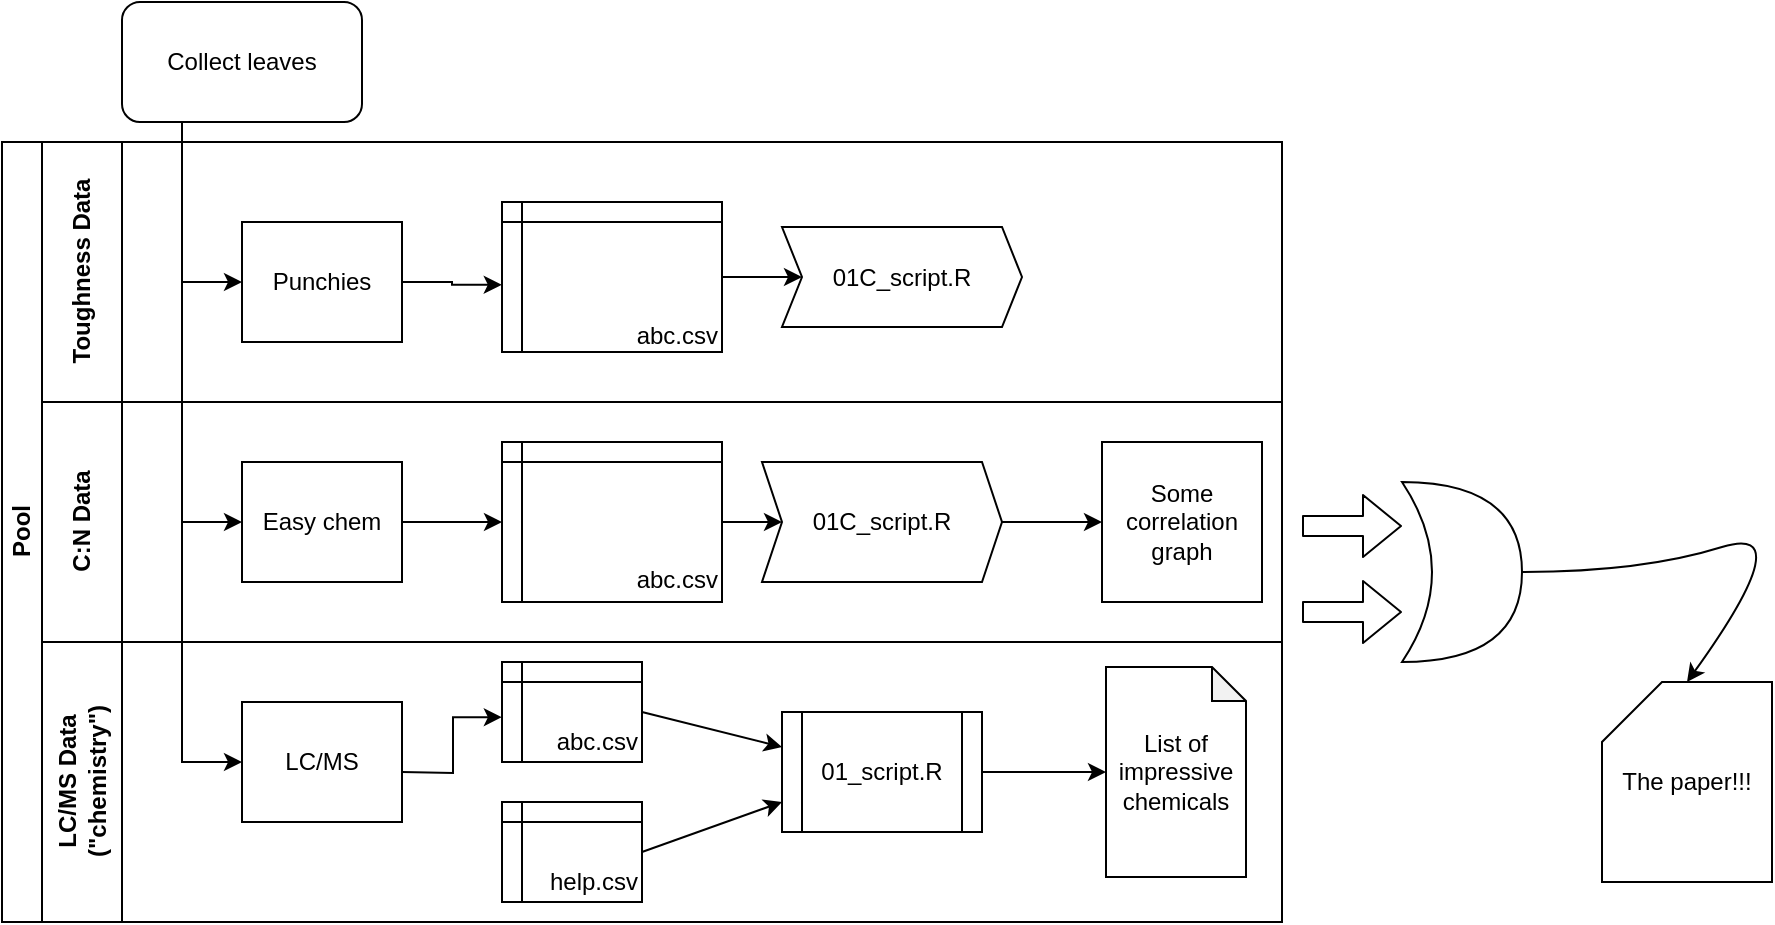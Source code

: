 <mxfile version="14.4.3" type="device"><diagram id="prtHgNgQTEPvFCAcTncT" name="Page-1"><mxGraphModel dx="886" dy="589" grid="1" gridSize="10" guides="1" tooltips="1" connect="1" arrows="1" fold="1" page="1" pageScale="1" pageWidth="1169" pageHeight="827" math="0" shadow="0"><root><mxCell id="0"/><mxCell id="1" parent="0"/><mxCell id="dNxyNK7c78bLwvsdeMH5-19" value="Pool" style="swimlane;html=1;childLayout=stackLayout;resizeParent=1;resizeParentMax=0;horizontal=0;startSize=20;horizontalStack=0;" parent="1" vertex="1"><mxGeometry x="30" y="90" width="640" height="390" as="geometry"/></mxCell><mxCell id="dNxyNK7c78bLwvsdeMH5-20" value="Toughness Data" style="swimlane;html=1;startSize=40;horizontal=0;" parent="dNxyNK7c78bLwvsdeMH5-19" vertex="1"><mxGeometry x="20" width="620" height="130" as="geometry"/></mxCell><mxCell id="d4QnHFHXTrJyxPKm3o1J-13" value="&lt;br&gt;&lt;br&gt;&lt;br&gt;&lt;br&gt;abc.csv" style="shape=internalStorage;whiteSpace=wrap;html=1;backgroundOutline=1;align=right;dx=10;dy=10;" parent="dNxyNK7c78bLwvsdeMH5-20" vertex="1"><mxGeometry x="230" y="30" width="110" height="75" as="geometry"/></mxCell><mxCell id="d4QnHFHXTrJyxPKm3o1J-27" value="01C_script.R" style="shape=step;perimeter=stepPerimeter;whiteSpace=wrap;html=1;fixedSize=1;size=10;" parent="dNxyNK7c78bLwvsdeMH5-20" vertex="1"><mxGeometry x="370" y="42.5" width="120" height="50" as="geometry"/></mxCell><mxCell id="d4QnHFHXTrJyxPKm3o1J-28" value="" style="endArrow=classic;html=1;entryX=0;entryY=0.5;entryDx=0;entryDy=0;exitX=1;exitY=0.5;exitDx=0;exitDy=0;" parent="dNxyNK7c78bLwvsdeMH5-20" source="d4QnHFHXTrJyxPKm3o1J-13" target="d4QnHFHXTrJyxPKm3o1J-27" edge="1"><mxGeometry width="50" height="50" relative="1" as="geometry"><mxPoint x="250" y="190" as="sourcePoint"/><mxPoint x="300" y="140" as="targetPoint"/></mxGeometry></mxCell><mxCell id="dNxyNK7c78bLwvsdeMH5-21" value="C:N Data" style="swimlane;html=1;startSize=40;horizontal=0;" parent="dNxyNK7c78bLwvsdeMH5-19" vertex="1"><mxGeometry x="20" y="130" width="620" height="120" as="geometry"><mxRectangle x="20" y="120" width="430" height="20" as="alternateBounds"/></mxGeometry></mxCell><mxCell id="d4QnHFHXTrJyxPKm3o1J-9" value="Easy chem" style="rounded=0;whiteSpace=wrap;html=1;fontFamily=Helvetica;fontSize=12;fontColor=#000000;align=center;" parent="dNxyNK7c78bLwvsdeMH5-21" vertex="1"><mxGeometry x="100" y="30" width="80" height="60" as="geometry"/></mxCell><mxCell id="d4QnHFHXTrJyxPKm3o1J-16" value="&lt;br&gt;&lt;br&gt;&lt;br&gt;&lt;br&gt;abc.csv" style="shape=internalStorage;whiteSpace=wrap;html=1;backgroundOutline=1;align=right;dx=10;dy=10;" parent="dNxyNK7c78bLwvsdeMH5-21" vertex="1"><mxGeometry x="230" y="20" width="110" height="80" as="geometry"/></mxCell><mxCell id="d4QnHFHXTrJyxPKm3o1J-17" value="" style="edgeStyle=orthogonalEdgeStyle;rounded=0;orthogonalLoop=1;jettySize=auto;html=1;endArrow=classic;endFill=1;exitX=1;exitY=0.5;exitDx=0;exitDy=0;" parent="dNxyNK7c78bLwvsdeMH5-21" source="d4QnHFHXTrJyxPKm3o1J-9" edge="1"><mxGeometry relative="1" as="geometry"><mxPoint x="180" y="65" as="sourcePoint"/><mxPoint x="230" y="60" as="targetPoint"/></mxGeometry></mxCell><mxCell id="d4QnHFHXTrJyxPKm3o1J-29" value="01C_script.R" style="shape=step;perimeter=stepPerimeter;whiteSpace=wrap;html=1;fixedSize=1;size=10;" parent="dNxyNK7c78bLwvsdeMH5-21" vertex="1"><mxGeometry x="360" y="30" width="120" height="60" as="geometry"/></mxCell><mxCell id="d4QnHFHXTrJyxPKm3o1J-30" value="" style="endArrow=classic;html=1;entryX=0;entryY=0.5;entryDx=0;entryDy=0;exitX=1;exitY=0.5;exitDx=0;exitDy=0;" parent="dNxyNK7c78bLwvsdeMH5-21" source="d4QnHFHXTrJyxPKm3o1J-16" target="d4QnHFHXTrJyxPKm3o1J-29" edge="1"><mxGeometry width="50" height="50" relative="1" as="geometry"><mxPoint x="340" y="60" as="sourcePoint"/><mxPoint x="160" y="20" as="targetPoint"/></mxGeometry></mxCell><mxCell id="d4QnHFHXTrJyxPKm3o1J-35" value="Some correlation&lt;br&gt;graph" style="whiteSpace=wrap;html=1;aspect=fixed;" parent="dNxyNK7c78bLwvsdeMH5-21" vertex="1"><mxGeometry x="530" y="20" width="80" height="80" as="geometry"/></mxCell><mxCell id="d4QnHFHXTrJyxPKm3o1J-36" value="" style="endArrow=classic;html=1;entryX=0;entryY=0.5;entryDx=0;entryDy=0;exitX=1;exitY=0.5;exitDx=0;exitDy=0;" parent="dNxyNK7c78bLwvsdeMH5-21" source="d4QnHFHXTrJyxPKm3o1J-29" target="d4QnHFHXTrJyxPKm3o1J-35" edge="1"><mxGeometry width="50" height="50" relative="1" as="geometry"><mxPoint x="350" y="75" as="sourcePoint"/><mxPoint x="380" y="75" as="targetPoint"/></mxGeometry></mxCell><mxCell id="dNxyNK7c78bLwvsdeMH5-22" value="LC/MS Data&lt;br&gt;(&quot;chemistry&quot;)" style="swimlane;html=1;startSize=40;horizontal=0;" parent="dNxyNK7c78bLwvsdeMH5-19" vertex="1"><mxGeometry x="20" y="250" width="620" height="140" as="geometry"/></mxCell><mxCell id="dNxyNK7c78bLwvsdeMH5-24" value="LC/MS" style="rounded=0;whiteSpace=wrap;html=1;fontFamily=Helvetica;fontSize=12;fontColor=#000000;align=center;" parent="dNxyNK7c78bLwvsdeMH5-22" vertex="1"><mxGeometry x="100" y="30" width="80" height="60" as="geometry"/></mxCell><mxCell id="d4QnHFHXTrJyxPKm3o1J-18" value="&lt;br&gt;&lt;br&gt;abc.csv" style="shape=internalStorage;whiteSpace=wrap;html=1;backgroundOutline=1;align=right;dx=10;dy=10;" parent="dNxyNK7c78bLwvsdeMH5-22" vertex="1"><mxGeometry x="230" y="10" width="70" height="50" as="geometry"/></mxCell><mxCell id="d4QnHFHXTrJyxPKm3o1J-19" value="" style="edgeStyle=orthogonalEdgeStyle;rounded=0;orthogonalLoop=1;jettySize=auto;html=1;endArrow=classic;endFill=1;exitX=1;exitY=0.5;exitDx=0;exitDy=0;entryX=-0.001;entryY=0.552;entryDx=0;entryDy=0;entryPerimeter=0;" parent="dNxyNK7c78bLwvsdeMH5-22" target="d4QnHFHXTrJyxPKm3o1J-18" edge="1"><mxGeometry relative="1" as="geometry"><mxPoint x="180" y="65" as="sourcePoint"/><mxPoint x="370" y="315" as="targetPoint"/></mxGeometry></mxCell><mxCell id="d4QnHFHXTrJyxPKm3o1J-31" value="01_script.R" style="shape=process;whiteSpace=wrap;html=1;backgroundOutline=1;size=0.1;" parent="dNxyNK7c78bLwvsdeMH5-22" vertex="1"><mxGeometry x="370" y="35" width="100" height="60" as="geometry"/></mxCell><mxCell id="d4QnHFHXTrJyxPKm3o1J-32" value="" style="endArrow=classic;html=1;exitX=1;exitY=0.5;exitDx=0;exitDy=0;" parent="dNxyNK7c78bLwvsdeMH5-22" source="d4QnHFHXTrJyxPKm3o1J-18" target="d4QnHFHXTrJyxPKm3o1J-31" edge="1"><mxGeometry width="50" height="50" relative="1" as="geometry"><mxPoint x="350" y="-45" as="sourcePoint"/><mxPoint x="380" y="-45" as="targetPoint"/></mxGeometry></mxCell><mxCell id="d4QnHFHXTrJyxPKm3o1J-33" value="&lt;br&gt;&lt;br&gt;help.csv" style="shape=internalStorage;whiteSpace=wrap;html=1;backgroundOutline=1;align=right;dx=10;dy=10;" parent="dNxyNK7c78bLwvsdeMH5-22" vertex="1"><mxGeometry x="230" y="80" width="70" height="50" as="geometry"/></mxCell><mxCell id="d4QnHFHXTrJyxPKm3o1J-34" value="" style="endArrow=classic;html=1;entryX=0;entryY=0.75;entryDx=0;entryDy=0;exitX=1;exitY=0.5;exitDx=0;exitDy=0;" parent="dNxyNK7c78bLwvsdeMH5-22" source="d4QnHFHXTrJyxPKm3o1J-33" target="d4QnHFHXTrJyxPKm3o1J-31" edge="1"><mxGeometry width="50" height="50" relative="1" as="geometry"><mxPoint x="310" y="45" as="sourcePoint"/><mxPoint x="380" y="55" as="targetPoint"/></mxGeometry></mxCell><mxCell id="d4QnHFHXTrJyxPKm3o1J-12" value="&lt;span&gt;List of impressive&lt;/span&gt;&lt;br&gt;&lt;span&gt;chemicals&lt;/span&gt;" style="shape=note;whiteSpace=wrap;html=1;backgroundOutline=1;darkOpacity=0.05;size=17;" parent="dNxyNK7c78bLwvsdeMH5-22" vertex="1"><mxGeometry x="532" y="12.5" width="70" height="105" as="geometry"/></mxCell><mxCell id="d4QnHFHXTrJyxPKm3o1J-37" value="" style="endArrow=classic;html=1;exitX=1;exitY=0.5;exitDx=0;exitDy=0;" parent="dNxyNK7c78bLwvsdeMH5-22" source="d4QnHFHXTrJyxPKm3o1J-31" target="d4QnHFHXTrJyxPKm3o1J-12" edge="1"><mxGeometry width="50" height="50" relative="1" as="geometry"><mxPoint x="490" y="80" as="sourcePoint"/><mxPoint x="530" y="63" as="targetPoint"/></mxGeometry></mxCell><mxCell id="d4QnHFHXTrJyxPKm3o1J-5" value="Collect leaves" style="rounded=1;whiteSpace=wrap;html=1;" parent="1" vertex="1"><mxGeometry x="90" y="20" width="120" height="60" as="geometry"/></mxCell><mxCell id="dNxyNK7c78bLwvsdeMH5-25" value="" style="edgeStyle=orthogonalEdgeStyle;rounded=0;orthogonalLoop=1;jettySize=auto;html=1;entryX=0;entryY=0.5;entryDx=0;entryDy=0;exitX=0.25;exitY=1;exitDx=0;exitDy=0;" parent="1" source="d4QnHFHXTrJyxPKm3o1J-5" target="dNxyNK7c78bLwvsdeMH5-24" edge="1"><mxGeometry relative="1" as="geometry"><mxPoint x="150" y="150" as="sourcePoint"/></mxGeometry></mxCell><mxCell id="d4QnHFHXTrJyxPKm3o1J-7" value="" style="edgeStyle=orthogonalEdgeStyle;rounded=0;orthogonalLoop=1;jettySize=auto;html=1;exitX=0.25;exitY=1;exitDx=0;exitDy=0;entryX=0;entryY=0.5;entryDx=0;entryDy=0;" parent="1" source="d4QnHFHXTrJyxPKm3o1J-5" target="d4QnHFHXTrJyxPKm3o1J-8" edge="1"><mxGeometry relative="1" as="geometry"><mxPoint x="130" y="90" as="sourcePoint"/><mxPoint x="120" y="310" as="targetPoint"/></mxGeometry></mxCell><mxCell id="d4QnHFHXTrJyxPKm3o1J-8" value="Punchies" style="rounded=0;whiteSpace=wrap;html=1;fontFamily=Helvetica;fontSize=12;fontColor=#000000;align=center;" parent="1" vertex="1"><mxGeometry x="150" y="130" width="80" height="60" as="geometry"/></mxCell><mxCell id="d4QnHFHXTrJyxPKm3o1J-10" value="" style="edgeStyle=orthogonalEdgeStyle;rounded=0;orthogonalLoop=1;jettySize=auto;html=1;entryX=0;entryY=0.5;entryDx=0;entryDy=0;exitX=0.25;exitY=1;exitDx=0;exitDy=0;" parent="1" source="d4QnHFHXTrJyxPKm3o1J-5" target="d4QnHFHXTrJyxPKm3o1J-9" edge="1"><mxGeometry relative="1" as="geometry"><mxPoint x="130" y="90" as="sourcePoint"/><mxPoint x="160" y="430" as="targetPoint"/></mxGeometry></mxCell><mxCell id="d4QnHFHXTrJyxPKm3o1J-14" value="" style="edgeStyle=orthogonalEdgeStyle;rounded=0;orthogonalLoop=1;jettySize=auto;html=1;endArrow=classic;endFill=1;exitX=1;exitY=0.5;exitDx=0;exitDy=0;entryX=-0.001;entryY=0.552;entryDx=0;entryDy=0;entryPerimeter=0;" parent="1" source="d4QnHFHXTrJyxPKm3o1J-8" target="d4QnHFHXTrJyxPKm3o1J-13" edge="1"><mxGeometry relative="1" as="geometry"><mxPoint x="380" y="410" as="sourcePoint"/><mxPoint x="420" y="410" as="targetPoint"/></mxGeometry></mxCell><mxCell id="d4QnHFHXTrJyxPKm3o1J-40" value="" style="shape=xor;whiteSpace=wrap;html=1;" parent="1" vertex="1"><mxGeometry x="730" y="260" width="60" height="90" as="geometry"/></mxCell><mxCell id="d4QnHFHXTrJyxPKm3o1J-41" value="" style="curved=1;endArrow=classic;html=1;exitX=1;exitY=0.5;exitDx=0;exitDy=0;exitPerimeter=0;entryX=0.5;entryY=0;entryDx=0;entryDy=0;entryPerimeter=0;" parent="1" source="d4QnHFHXTrJyxPKm3o1J-40" target="d4QnHFHXTrJyxPKm3o1J-44" edge="1"><mxGeometry width="50" height="50" relative="1" as="geometry"><mxPoint x="390" y="340" as="sourcePoint"/><mxPoint x="720" y="550" as="targetPoint"/><Array as="points"><mxPoint x="850" y="305"/><mxPoint x="930" y="280"/></Array></mxGeometry></mxCell><mxCell id="d4QnHFHXTrJyxPKm3o1J-42" value="" style="shape=flexArrow;endArrow=classic;html=1;" parent="1" edge="1"><mxGeometry width="50" height="50" relative="1" as="geometry"><mxPoint x="680" y="282" as="sourcePoint"/><mxPoint x="730" y="282" as="targetPoint"/></mxGeometry></mxCell><mxCell id="d4QnHFHXTrJyxPKm3o1J-43" value="" style="shape=flexArrow;endArrow=classic;html=1;" parent="1" edge="1"><mxGeometry width="50" height="50" relative="1" as="geometry"><mxPoint x="680" y="325" as="sourcePoint"/><mxPoint x="730" y="325" as="targetPoint"/></mxGeometry></mxCell><mxCell id="d4QnHFHXTrJyxPKm3o1J-44" value="The paper!!!" style="shape=card;whiteSpace=wrap;html=1;" parent="1" vertex="1"><mxGeometry x="830" y="360" width="85" height="100" as="geometry"/></mxCell></root></mxGraphModel></diagram></mxfile>